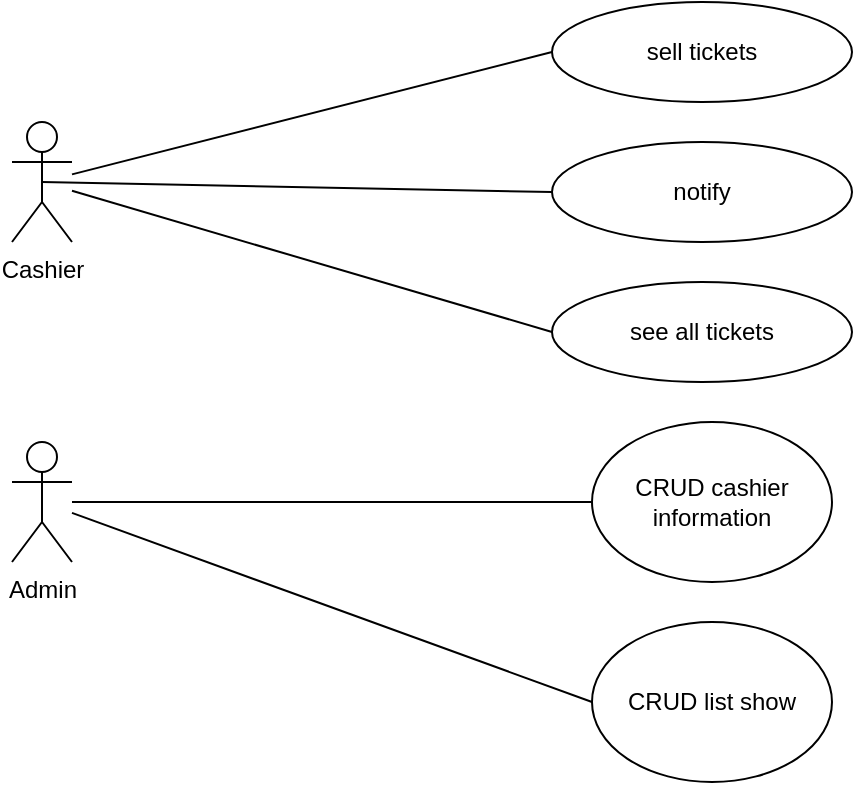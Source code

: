<mxfile version="17.1.3" type="device"><diagram id="X2I2LllJIueOTagw4U83" name="Page-1"><mxGraphModel dx="1038" dy="521" grid="1" gridSize="10" guides="1" tooltips="1" connect="1" arrows="1" fold="1" page="1" pageScale="1" pageWidth="2336" pageHeight="1654" math="0" shadow="0"><root><mxCell id="0"/><mxCell id="1" parent="0"/><mxCell id="fCUpfbyoWUdv_orqLz3x-16" value="Cashier" style="shape=umlActor;verticalLabelPosition=bottom;verticalAlign=top;html=1;outlineConnect=0;" vertex="1" parent="1"><mxGeometry x="130" y="250" width="30" height="60" as="geometry"/></mxCell><mxCell id="fCUpfbyoWUdv_orqLz3x-17" value="Admin" style="shape=umlActor;verticalLabelPosition=bottom;verticalAlign=top;html=1;outlineConnect=0;" vertex="1" parent="1"><mxGeometry x="130" y="410" width="30" height="60" as="geometry"/></mxCell><mxCell id="fCUpfbyoWUdv_orqLz3x-18" value="CRUD cashier information&lt;br&gt;" style="ellipse;whiteSpace=wrap;html=1;" vertex="1" parent="1"><mxGeometry x="420" y="400" width="120" height="80" as="geometry"/></mxCell><mxCell id="fCUpfbyoWUdv_orqLz3x-19" value="" style="endArrow=none;html=1;rounded=0;" edge="1" parent="1" source="fCUpfbyoWUdv_orqLz3x-17" target="fCUpfbyoWUdv_orqLz3x-18"><mxGeometry width="50" height="50" relative="1" as="geometry"><mxPoint x="500" y="310" as="sourcePoint"/><mxPoint x="550" y="260" as="targetPoint"/></mxGeometry></mxCell><mxCell id="fCUpfbyoWUdv_orqLz3x-20" value="CRUD list show" style="ellipse;whiteSpace=wrap;html=1;" vertex="1" parent="1"><mxGeometry x="420" y="500" width="120" height="80" as="geometry"/></mxCell><mxCell id="fCUpfbyoWUdv_orqLz3x-21" value="" style="endArrow=none;html=1;rounded=0;entryX=0;entryY=0.5;entryDx=0;entryDy=0;" edge="1" parent="1" source="fCUpfbyoWUdv_orqLz3x-17" target="fCUpfbyoWUdv_orqLz3x-20"><mxGeometry width="50" height="50" relative="1" as="geometry"><mxPoint x="500" y="310" as="sourcePoint"/><mxPoint x="550" y="260" as="targetPoint"/></mxGeometry></mxCell><mxCell id="fCUpfbyoWUdv_orqLz3x-22" value="sell tickets" style="ellipse;whiteSpace=wrap;html=1;" vertex="1" parent="1"><mxGeometry x="400" y="190" width="150" height="50" as="geometry"/></mxCell><mxCell id="fCUpfbyoWUdv_orqLz3x-23" value="see all tickets" style="ellipse;whiteSpace=wrap;html=1;" vertex="1" parent="1"><mxGeometry x="400" y="330" width="150" height="50" as="geometry"/></mxCell><mxCell id="fCUpfbyoWUdv_orqLz3x-24" value="notify" style="ellipse;whiteSpace=wrap;html=1;" vertex="1" parent="1"><mxGeometry x="400" y="260" width="150" height="50" as="geometry"/></mxCell><mxCell id="fCUpfbyoWUdv_orqLz3x-25" value="" style="endArrow=none;html=1;rounded=0;entryX=0;entryY=0.5;entryDx=0;entryDy=0;" edge="1" parent="1" source="fCUpfbyoWUdv_orqLz3x-16" target="fCUpfbyoWUdv_orqLz3x-22"><mxGeometry width="50" height="50" relative="1" as="geometry"><mxPoint x="500" y="310" as="sourcePoint"/><mxPoint x="550" y="260" as="targetPoint"/></mxGeometry></mxCell><mxCell id="fCUpfbyoWUdv_orqLz3x-26" value="" style="endArrow=none;html=1;rounded=0;exitX=0.5;exitY=0.5;exitDx=0;exitDy=0;exitPerimeter=0;entryX=0;entryY=0.5;entryDx=0;entryDy=0;" edge="1" parent="1" source="fCUpfbyoWUdv_orqLz3x-16" target="fCUpfbyoWUdv_orqLz3x-24"><mxGeometry width="50" height="50" relative="1" as="geometry"><mxPoint x="500" y="310" as="sourcePoint"/><mxPoint x="550" y="260" as="targetPoint"/></mxGeometry></mxCell><mxCell id="fCUpfbyoWUdv_orqLz3x-27" value="" style="endArrow=none;html=1;rounded=0;entryX=0;entryY=0.5;entryDx=0;entryDy=0;" edge="1" parent="1" source="fCUpfbyoWUdv_orqLz3x-16" target="fCUpfbyoWUdv_orqLz3x-23"><mxGeometry width="50" height="50" relative="1" as="geometry"><mxPoint x="500" y="310" as="sourcePoint"/><mxPoint x="550" y="260" as="targetPoint"/></mxGeometry></mxCell></root></mxGraphModel></diagram></mxfile>